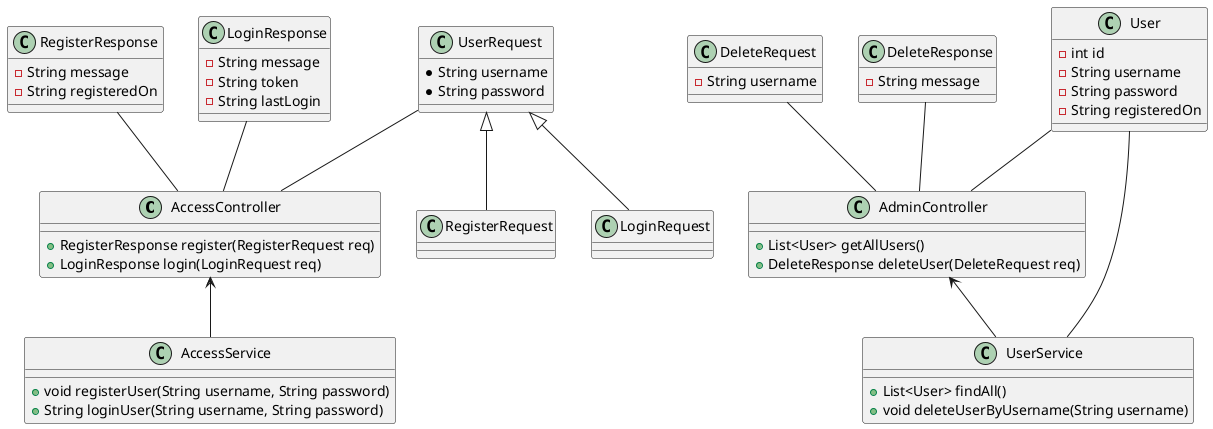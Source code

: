 @startuml

class AccessController {
    + RegisterResponse register(RegisterRequest req)
    + LoginResponse login(LoginRequest req)
}

class AdminController {
    + List<User> getAllUsers()
    + DeleteResponse deleteUser(DeleteRequest req)
}

class UserRequest {
    * String username
    * String password
}

class RegisterRequest extends UserRequest {

}

class LoginRequest extends UserRequest {

}

class RegisterResponse {
    - String message
    - String registeredOn
}

class LoginResponse {
    - String message
    - String token 
    - String lastLogin 
}

class DeleteRequest {
    - String username
}

class DeleteResponse {
    - String message
}

class AccessService {
    + void registerUser(String username, String password)
    + String loginUser(String username, String password)
}

class UserService {
    + List<User> findAll()
    + void deleteUserByUsername(String username)
}

class User {
    - int id
    - String username
    - String password
    - String registeredOn
}


User -- AdminController
User -- UserService
AdminController <-- UserService
AccessController <-- AccessService
DeleteRequest -- AdminController
DeleteResponse -- AdminController

RegisterResponse -- AccessController
LoginResponse -- AccessController
UserRequest -- AccessController

@enduml